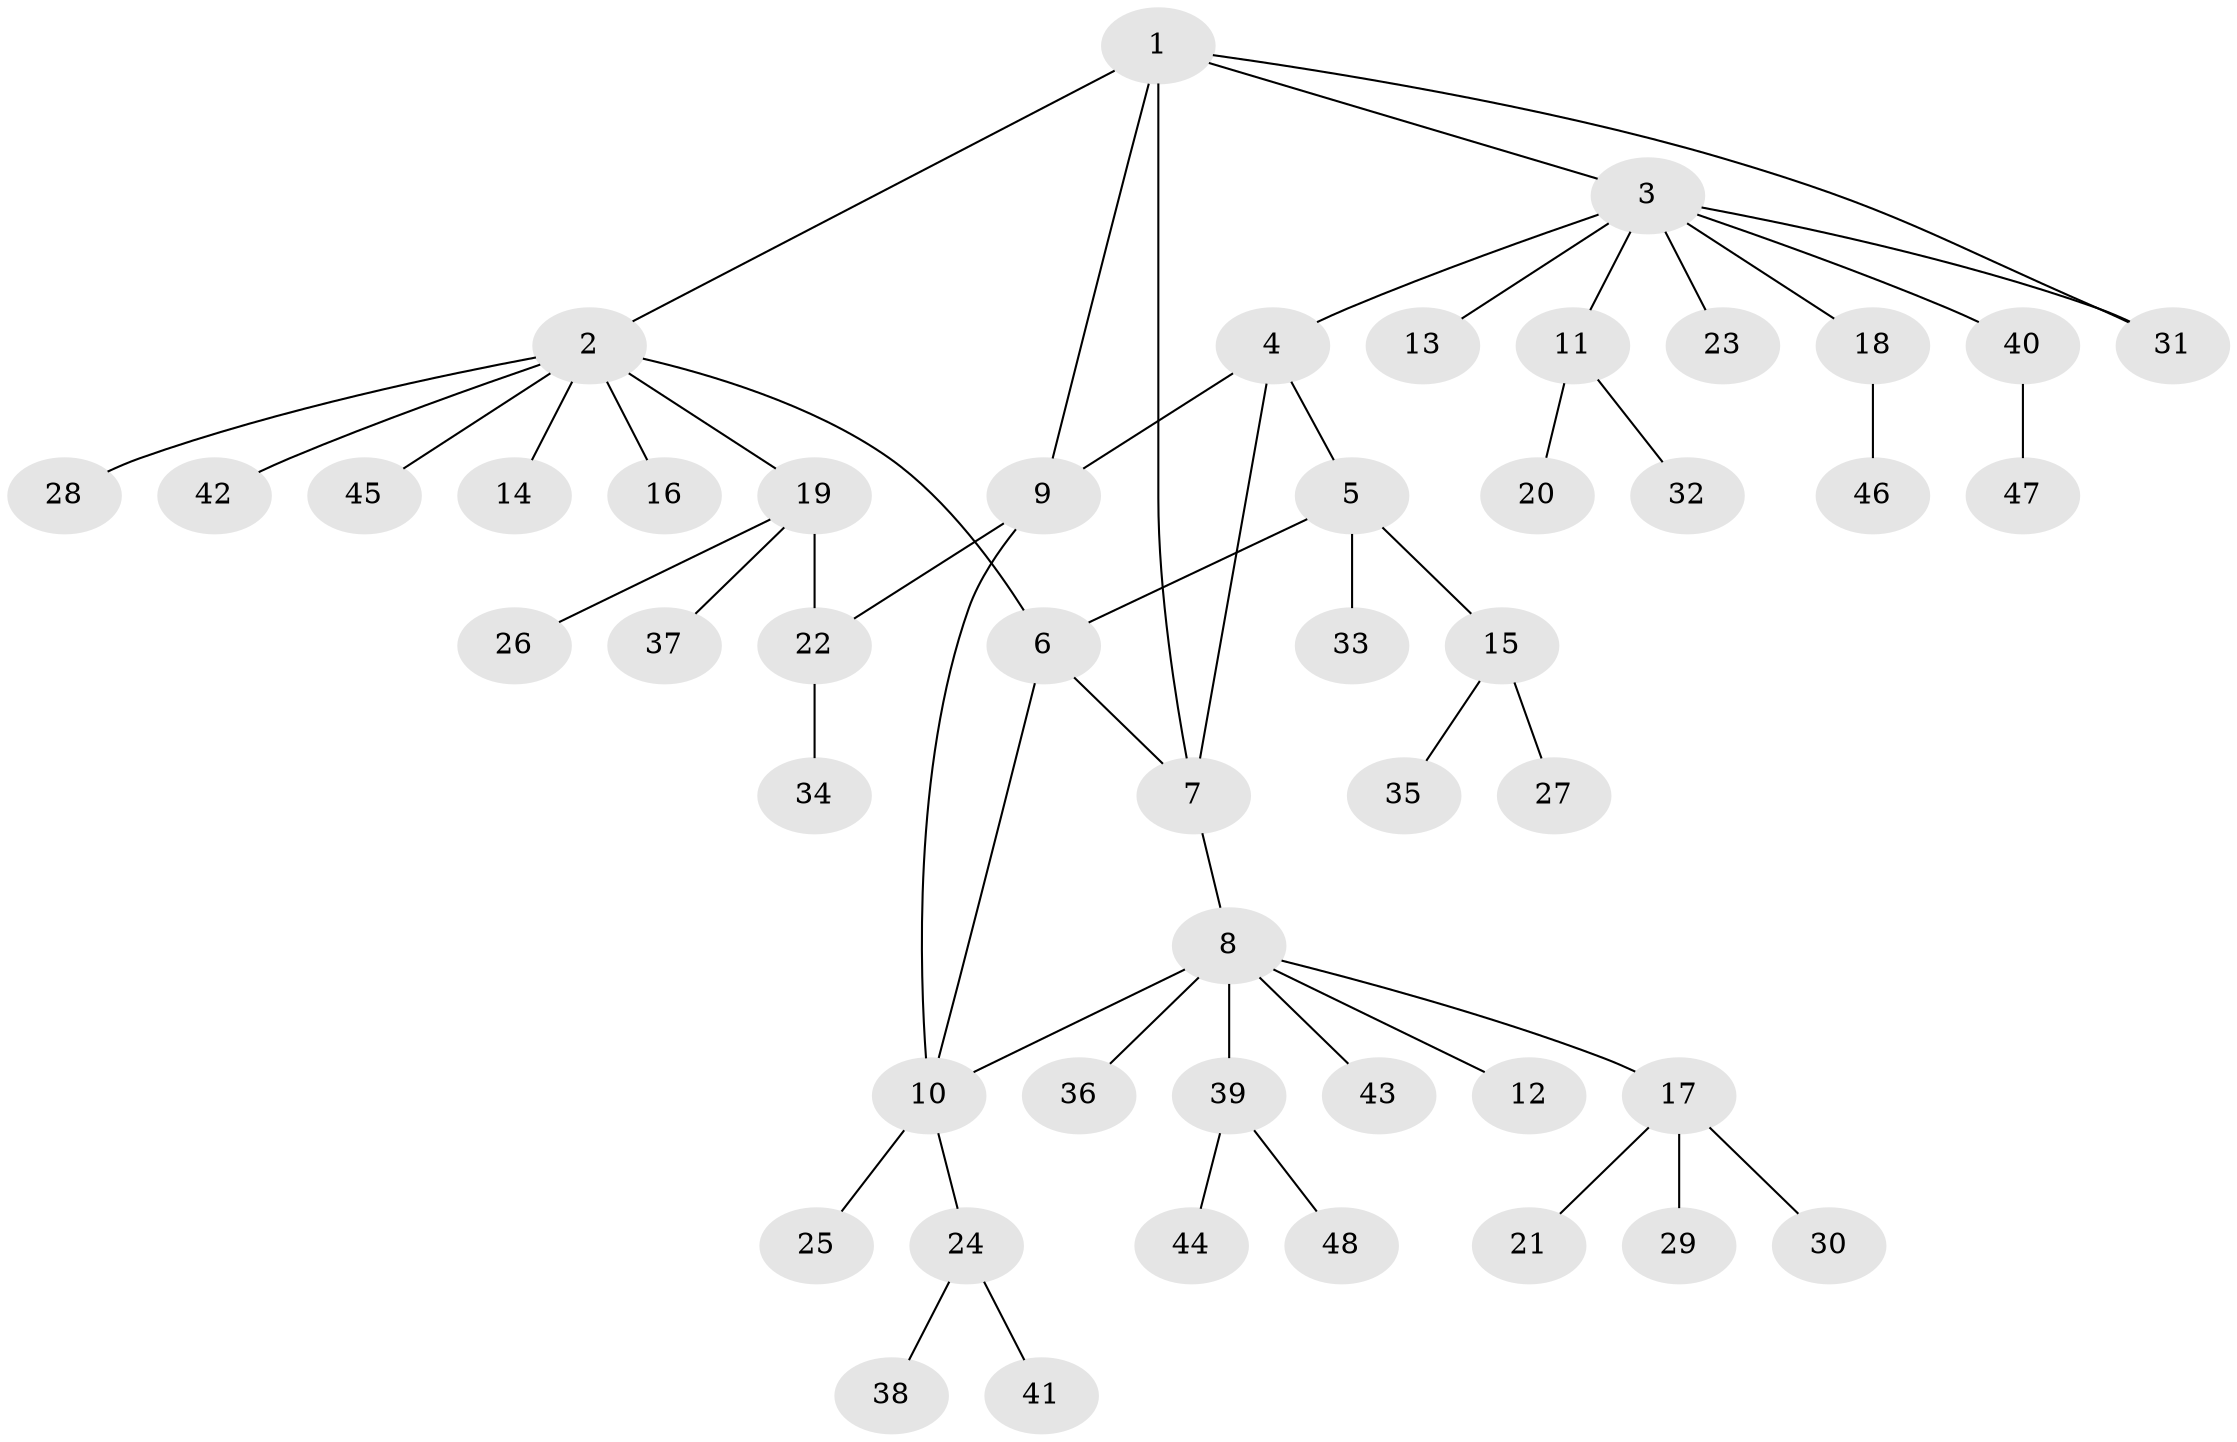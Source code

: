 // coarse degree distribution, {6: 0.08823529411764706, 7: 0.058823529411764705, 1: 0.5, 2: 0.20588235294117646, 4: 0.058823529411764705, 3: 0.08823529411764706}
// Generated by graph-tools (version 1.1) at 2025/37/03/04/25 23:37:50]
// undirected, 48 vertices, 55 edges
graph export_dot {
  node [color=gray90,style=filled];
  1;
  2;
  3;
  4;
  5;
  6;
  7;
  8;
  9;
  10;
  11;
  12;
  13;
  14;
  15;
  16;
  17;
  18;
  19;
  20;
  21;
  22;
  23;
  24;
  25;
  26;
  27;
  28;
  29;
  30;
  31;
  32;
  33;
  34;
  35;
  36;
  37;
  38;
  39;
  40;
  41;
  42;
  43;
  44;
  45;
  46;
  47;
  48;
  1 -- 2;
  1 -- 3;
  1 -- 7;
  1 -- 9;
  1 -- 31;
  2 -- 6;
  2 -- 14;
  2 -- 16;
  2 -- 19;
  2 -- 28;
  2 -- 42;
  2 -- 45;
  3 -- 4;
  3 -- 11;
  3 -- 13;
  3 -- 18;
  3 -- 23;
  3 -- 31;
  3 -- 40;
  4 -- 5;
  4 -- 7;
  4 -- 9;
  5 -- 6;
  5 -- 15;
  5 -- 33;
  6 -- 7;
  6 -- 10;
  7 -- 8;
  8 -- 10;
  8 -- 12;
  8 -- 17;
  8 -- 36;
  8 -- 39;
  8 -- 43;
  9 -- 10;
  9 -- 22;
  10 -- 24;
  10 -- 25;
  11 -- 20;
  11 -- 32;
  15 -- 27;
  15 -- 35;
  17 -- 21;
  17 -- 29;
  17 -- 30;
  18 -- 46;
  19 -- 22;
  19 -- 26;
  19 -- 37;
  22 -- 34;
  24 -- 38;
  24 -- 41;
  39 -- 44;
  39 -- 48;
  40 -- 47;
}
